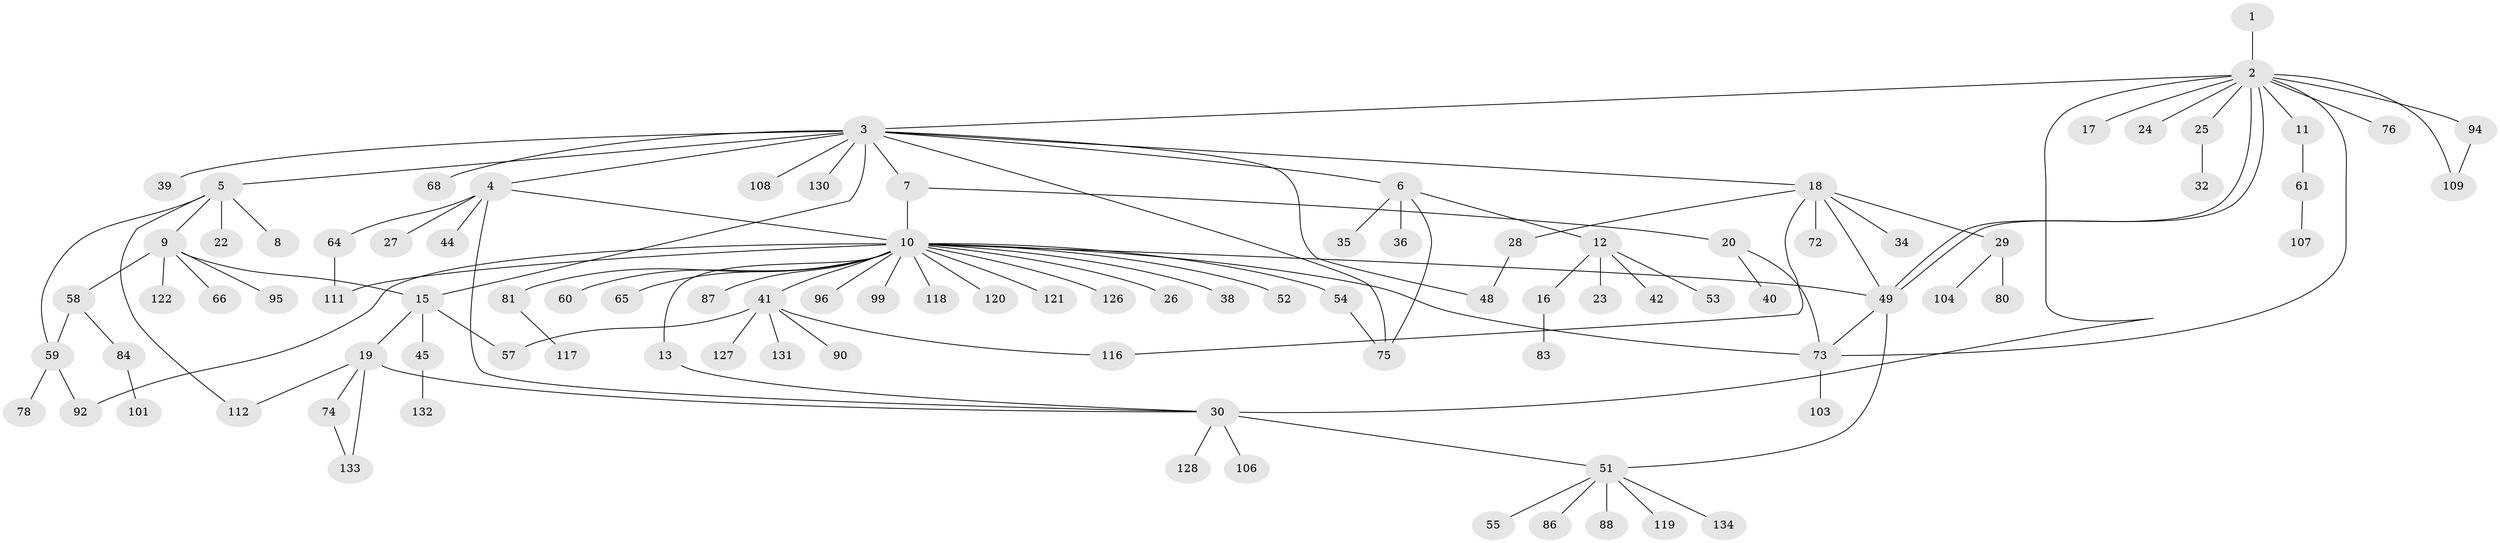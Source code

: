 // Generated by graph-tools (version 1.1) at 2025/23/03/03/25 07:23:51]
// undirected, 98 vertices, 120 edges
graph export_dot {
graph [start="1"]
  node [color=gray90,style=filled];
  1;
  2 [super="+63"];
  3 [super="+14"];
  4 [super="+21"];
  5 [super="+37"];
  6 [super="+46"];
  7;
  8;
  9 [super="+31"];
  10 [super="+70"];
  11;
  12 [super="+77"];
  13 [super="+135"];
  15 [super="+43"];
  16;
  17;
  18 [super="+105"];
  19 [super="+33"];
  20 [super="+79"];
  22;
  23 [super="+89"];
  24 [super="+71"];
  25;
  26;
  27;
  28 [super="+47"];
  29 [super="+102"];
  30 [super="+50"];
  32 [super="+62"];
  34;
  35;
  36;
  38;
  39;
  40;
  41 [super="+85"];
  42;
  44 [super="+124"];
  45;
  48 [super="+56"];
  49 [super="+91"];
  51 [super="+98"];
  52;
  53;
  54;
  55;
  57;
  58 [super="+129"];
  59 [super="+69"];
  60 [super="+67"];
  61 [super="+110"];
  64 [super="+100"];
  65;
  66;
  68;
  72;
  73 [super="+125"];
  74;
  75 [super="+113"];
  76 [super="+97"];
  78 [super="+82"];
  80;
  81 [super="+93"];
  83;
  84 [super="+114"];
  86;
  87;
  88;
  90;
  92;
  94;
  95;
  96;
  99;
  101;
  103;
  104;
  106;
  107;
  108;
  109;
  111 [super="+115"];
  112;
  116 [super="+123"];
  117;
  118;
  119;
  120;
  121;
  122;
  126;
  127;
  128;
  130;
  131;
  132;
  133;
  134;
  1 -- 2;
  2 -- 3;
  2 -- 11;
  2 -- 17;
  2 -- 24;
  2 -- 25;
  2 -- 30 [weight=2];
  2 -- 49;
  2 -- 49;
  2 -- 73;
  2 -- 76;
  2 -- 94;
  2 -- 109;
  3 -- 4;
  3 -- 5;
  3 -- 6;
  3 -- 7;
  3 -- 15;
  3 -- 18;
  3 -- 39;
  3 -- 48;
  3 -- 68;
  3 -- 108;
  3 -- 130;
  3 -- 75;
  4 -- 10;
  4 -- 44;
  4 -- 64;
  4 -- 27;
  4 -- 30;
  5 -- 8;
  5 -- 9;
  5 -- 22;
  5 -- 59;
  5 -- 112;
  6 -- 12;
  6 -- 35;
  6 -- 36;
  6 -- 75;
  7 -- 10;
  7 -- 20;
  9 -- 66;
  9 -- 122;
  9 -- 58;
  9 -- 95;
  9 -- 15;
  10 -- 13;
  10 -- 26;
  10 -- 38;
  10 -- 41;
  10 -- 49;
  10 -- 52;
  10 -- 54;
  10 -- 60;
  10 -- 65;
  10 -- 87;
  10 -- 92;
  10 -- 96;
  10 -- 99;
  10 -- 120;
  10 -- 126;
  10 -- 81;
  10 -- 121;
  10 -- 118;
  10 -- 73;
  10 -- 111;
  11 -- 61;
  12 -- 16;
  12 -- 23;
  12 -- 42;
  12 -- 53;
  13 -- 30;
  15 -- 19;
  15 -- 57;
  15 -- 45;
  16 -- 83;
  18 -- 28;
  18 -- 29;
  18 -- 34;
  18 -- 49;
  18 -- 72;
  18 -- 116;
  19 -- 74;
  19 -- 133;
  19 -- 112;
  19 -- 30;
  20 -- 40;
  20 -- 73;
  25 -- 32;
  28 -- 48;
  29 -- 80;
  29 -- 104;
  30 -- 128;
  30 -- 106;
  30 -- 51;
  41 -- 90;
  41 -- 116;
  41 -- 127;
  41 -- 131;
  41 -- 57;
  45 -- 132;
  49 -- 51;
  49 -- 73;
  51 -- 55;
  51 -- 86;
  51 -- 88;
  51 -- 119;
  51 -- 134;
  54 -- 75;
  58 -- 59;
  58 -- 84;
  59 -- 92;
  59 -- 78;
  61 -- 107;
  64 -- 111;
  73 -- 103;
  74 -- 133;
  81 -- 117;
  84 -- 101;
  94 -- 109;
}
